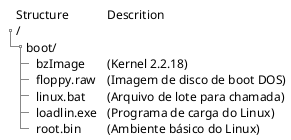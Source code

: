 @startsalt
{
    {T
        + Structure         | Descrition
        + /                 | .
        ++ boot/            | .
        +++ bzImage         | (Kernel 2.2.18)
        +++ floppy.raw      | (Imagem de disco de boot DOS)
        +++ linux.bat       | (Arquivo de lote para chamada)
        +++ loadlin.exe     | (Programa de carga do Linux)
        +++ root.bin        | (Ambiente básico do Linux)
    }
}
@endsalt